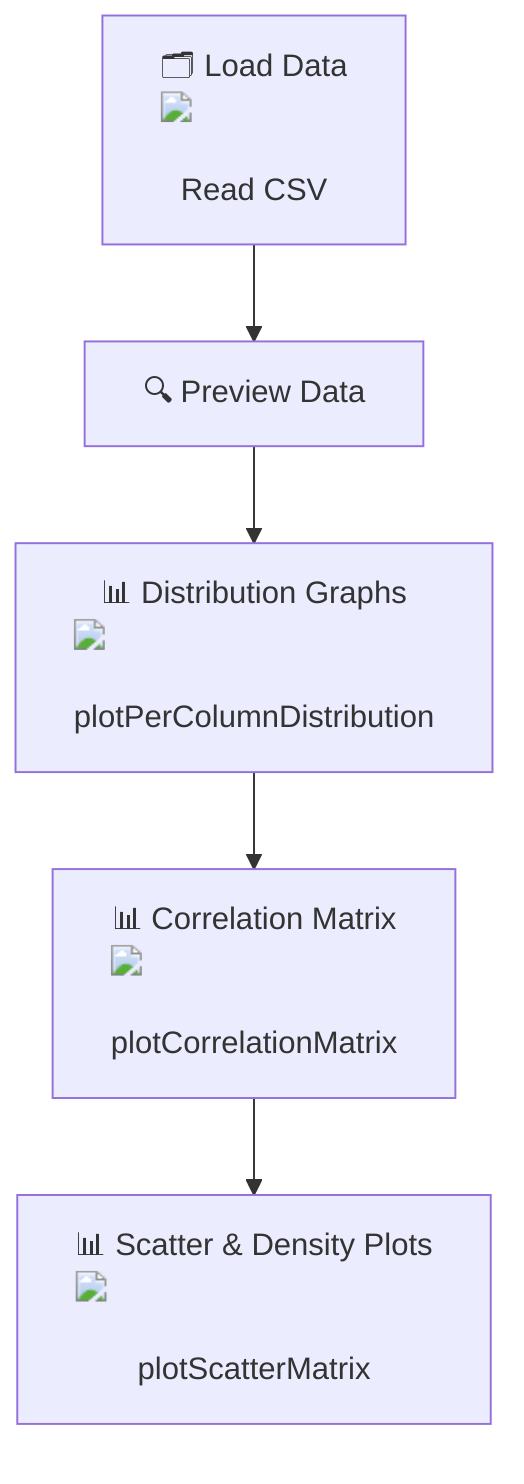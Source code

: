 flowchart TD
    A["🗂️ Load Data <img src='file.svg' /> <br/> Read CSV"] --> B["🔍 Preview Data"]
    B --> C["📊 Distribution Graphs <img src='hist_template.svg' /> <br/> plotPerColumnDistribution"]
    C --> D["📊 Correlation Matrix <img src='boxplot_template.svg' /> <br/> plotCorrelationMatrix"]
    D --> E["📊 Scatter & Density Plots <img src='scatter_plot_template.svg' /> <br/> plotScatterMatrix"]